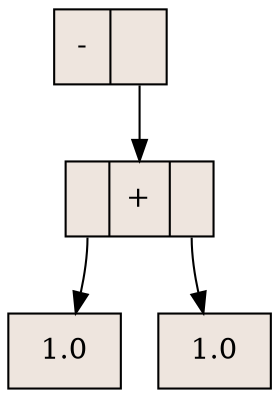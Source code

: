 digraph grafica{
rankdir=TB;
node [shape = record, style=filled, fillcolor=seashell2];
nodo39 [ label ="-|<C1>"];
nodo38 [ label ="<C0>|+|<C1>"];
nodo36 [ label ="1.0"];
nodo38:C0->nodo36
nodo37 [ label ="1.0"];
nodo38:C1->nodo37
nodo39:C1->nodo38
}
